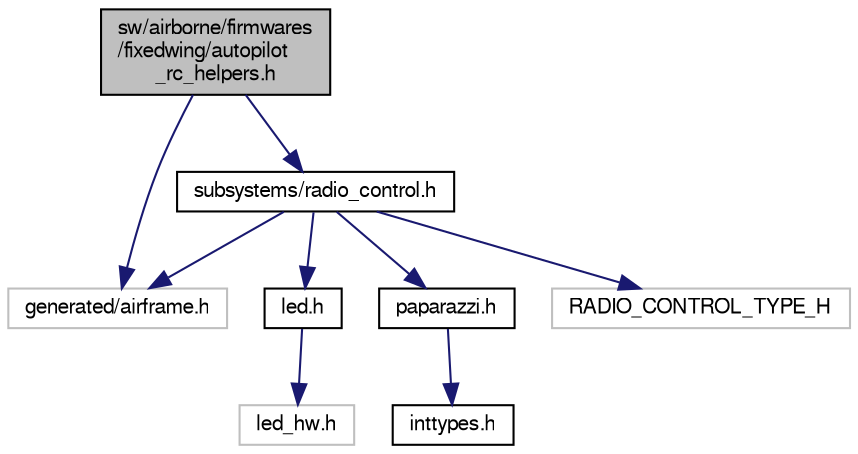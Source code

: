 digraph "sw/airborne/firmwares/fixedwing/autopilot_rc_helpers.h"
{
  edge [fontname="FreeSans",fontsize="10",labelfontname="FreeSans",labelfontsize="10"];
  node [fontname="FreeSans",fontsize="10",shape=record];
  Node1 [label="sw/airborne/firmwares\l/fixedwing/autopilot\l_rc_helpers.h",height=0.2,width=0.4,color="black", fillcolor="grey75", style="filled", fontcolor="black"];
  Node1 -> Node2 [color="midnightblue",fontsize="10",style="solid",fontname="FreeSans"];
  Node2 [label="generated/airframe.h",height=0.2,width=0.4,color="grey75", fillcolor="white", style="filled"];
  Node1 -> Node3 [color="midnightblue",fontsize="10",style="solid",fontname="FreeSans"];
  Node3 [label="subsystems/radio_control.h",height=0.2,width=0.4,color="black", fillcolor="white", style="filled",URL="$radio__control_8h.html"];
  Node3 -> Node4 [color="midnightblue",fontsize="10",style="solid",fontname="FreeSans"];
  Node4 [label="led.h",height=0.2,width=0.4,color="black", fillcolor="white", style="filled",URL="$led_8h.html",tooltip="arch independent LED (Light Emitting Diodes) API "];
  Node4 -> Node5 [color="midnightblue",fontsize="10",style="solid",fontname="FreeSans"];
  Node5 [label="led_hw.h",height=0.2,width=0.4,color="grey75", fillcolor="white", style="filled"];
  Node3 -> Node2 [color="midnightblue",fontsize="10",style="solid",fontname="FreeSans"];
  Node3 -> Node6 [color="midnightblue",fontsize="10",style="solid",fontname="FreeSans"];
  Node6 [label="paparazzi.h",height=0.2,width=0.4,color="black", fillcolor="white", style="filled",URL="$paparazzi_8h.html"];
  Node6 -> Node7 [color="midnightblue",fontsize="10",style="solid",fontname="FreeSans"];
  Node7 [label="inttypes.h",height=0.2,width=0.4,color="black", fillcolor="white", style="filled",URL="$inttypes_8h.html"];
  Node3 -> Node8 [color="midnightblue",fontsize="10",style="solid",fontname="FreeSans"];
  Node8 [label="RADIO_CONTROL_TYPE_H",height=0.2,width=0.4,color="grey75", fillcolor="white", style="filled"];
}
